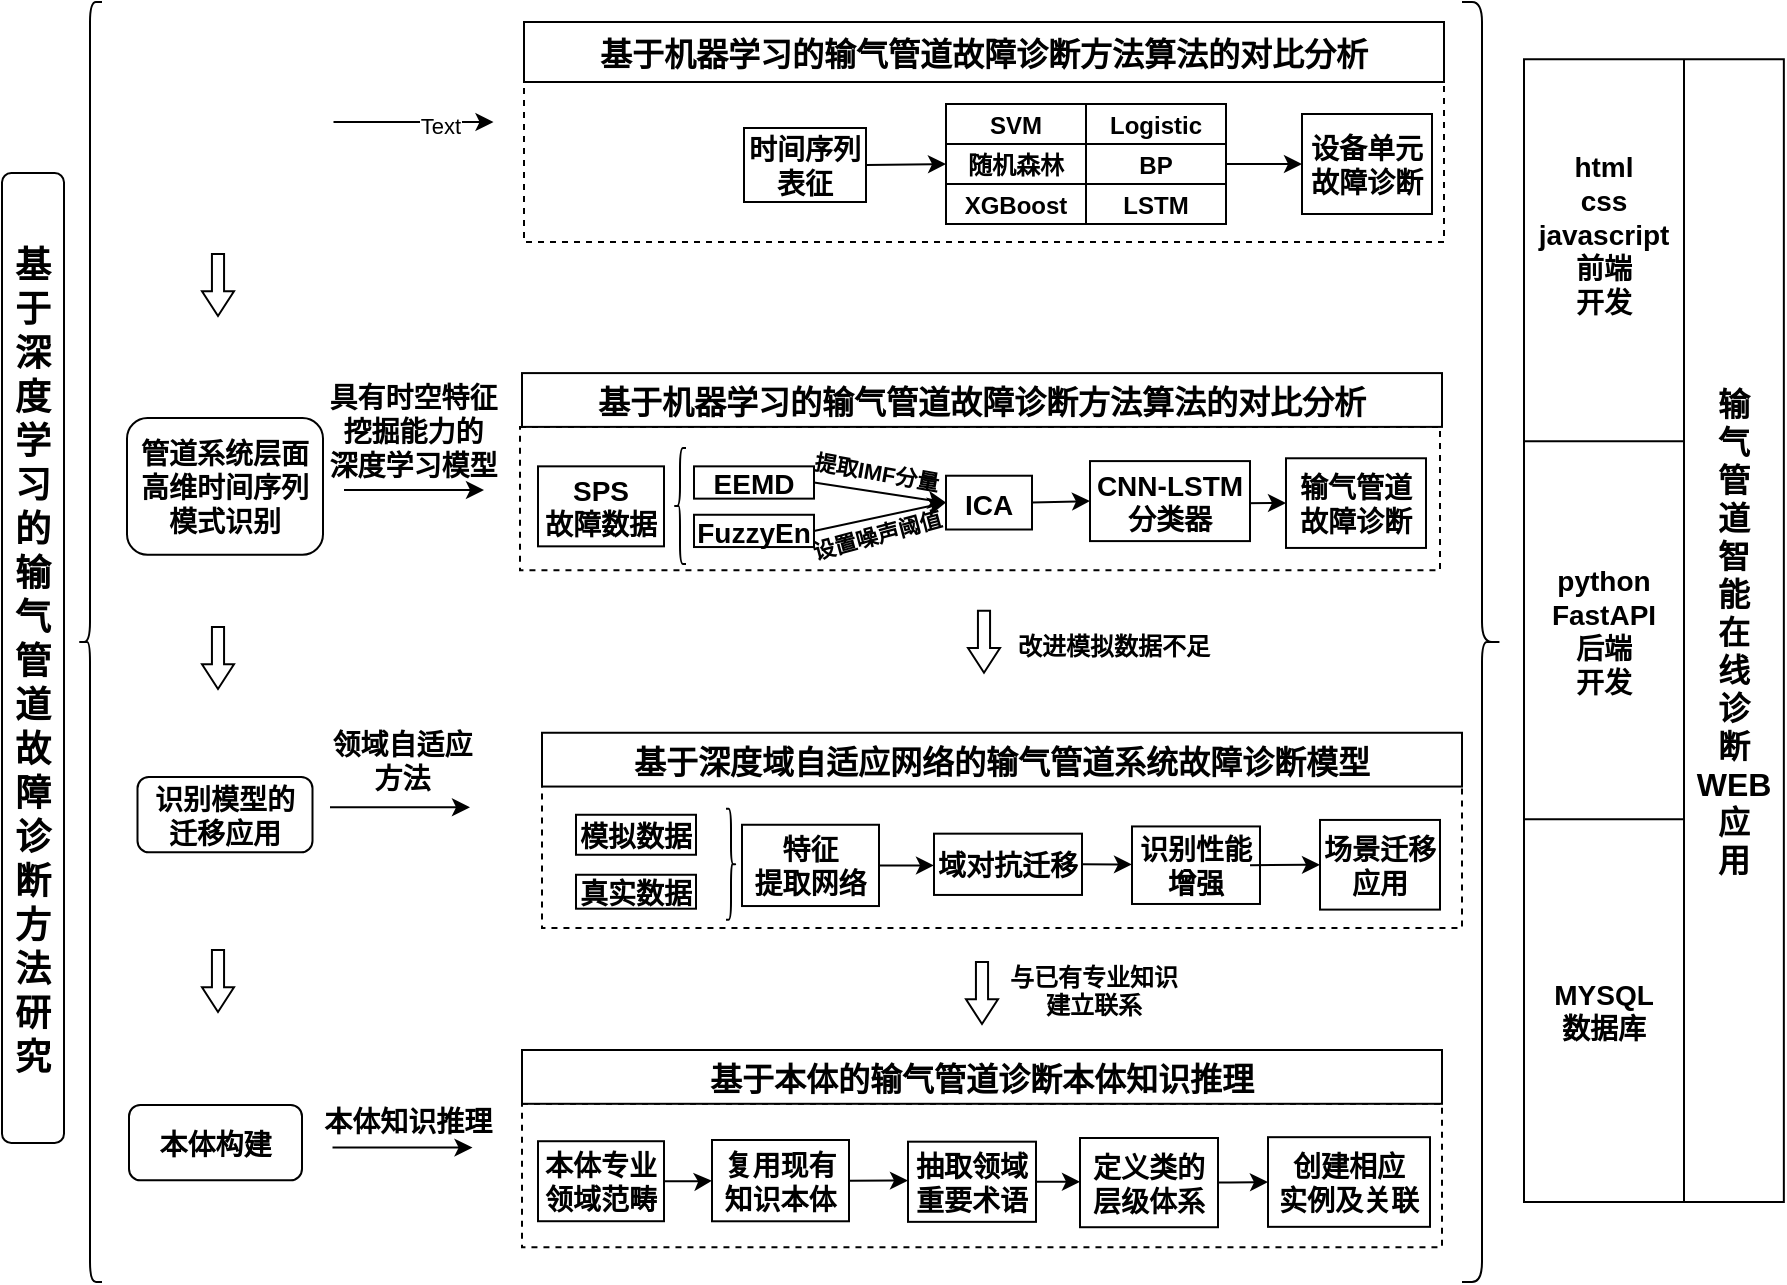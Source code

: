 <mxfile version="22.1.2" type="github">
  <diagram name="第 1 页" id="HYvwxCKRt6-kvIY1RSBt">
    <mxGraphModel dx="546" dy="1475" grid="1" gridSize="10" guides="1" tooltips="1" connect="1" arrows="1" fold="1" page="1" pageScale="1" pageWidth="827" pageHeight="1169" math="0" shadow="0">
      <root>
        <mxCell id="0" />
        <mxCell id="1" parent="0" />
        <mxCell id="2n91kEc1MEfVxPzDMiQJ-1" value="基&#xa;于&#xa;深&#xa;度&#xa;学&#xa;习&#xa;的&#xa;输&#xa;气&#xa;管&#xa;道&#xa;故&#xa;障&#xa;诊&#xa;断&#xa;方&#xa;法&#xa;研&#xa;究" style="rounded=1;glass=0;fontFamily=Helvetica;fontStyle=1;fontSize=18;" parent="1" vertex="1">
          <mxGeometry x="9" y="-974.5" width="31" height="485" as="geometry" />
        </mxCell>
        <mxCell id="2n91kEc1MEfVxPzDMiQJ-2" value="" style="shape=curlyBracket;rounded=1;labelPosition=left;verticalLabelPosition=middle;align=right;verticalAlign=middle;fontFamily=Helvetica;fontStyle=1;" parent="1" vertex="1">
          <mxGeometry x="47" y="-1060" width="12" height="640" as="geometry" />
        </mxCell>
        <mxCell id="2n91kEc1MEfVxPzDMiQJ-3" value="" style="group;fontFamily=Helvetica;fontStyle=1;" parent="1" vertex="1" connectable="0">
          <mxGeometry x="269" y="-874.448" width="460" height="111.828" as="geometry" />
        </mxCell>
        <mxCell id="2n91kEc1MEfVxPzDMiQJ-4" value="" style="rounded=0;dashed=1;fontFamily=Helvetica;fontStyle=1;" parent="2n91kEc1MEfVxPzDMiQJ-3" vertex="1">
          <mxGeometry x="-1" y="26.897" width="460" height="71.724" as="geometry" />
        </mxCell>
        <mxCell id="2n91kEc1MEfVxPzDMiQJ-5" value="基于机器学习的输气管道故障诊断方法算法的对比分析" style="rounded=0;fontFamily=Helvetica;fontStyle=1;fontSize=16;" parent="2n91kEc1MEfVxPzDMiQJ-3" vertex="1">
          <mxGeometry width="460" height="26.897" as="geometry" />
        </mxCell>
        <mxCell id="2n91kEc1MEfVxPzDMiQJ-6" value="EEMD" style="rounded=0;fontFamily=Helvetica;fontSize=14;fontStyle=1;" parent="2n91kEc1MEfVxPzDMiQJ-3" vertex="1">
          <mxGeometry x="86" y="46.621" width="60" height="16.138" as="geometry" />
        </mxCell>
        <mxCell id="2n91kEc1MEfVxPzDMiQJ-7" value="ICA" style="rounded=0;fontFamily=Helvetica;fontSize=14;fontStyle=1;" parent="2n91kEc1MEfVxPzDMiQJ-3" vertex="1">
          <mxGeometry x="212" y="51.31" width="43" height="26.897" as="geometry" />
        </mxCell>
        <mxCell id="2n91kEc1MEfVxPzDMiQJ-8" value="输气管道&#xa;故障诊断" style="rounded=0;fontFamily=Helvetica;fontSize=14;fontStyle=1;" parent="2n91kEc1MEfVxPzDMiQJ-3" vertex="1">
          <mxGeometry x="382" y="42.59" width="70" height="44.83" as="geometry" />
        </mxCell>
        <mxCell id="2n91kEc1MEfVxPzDMiQJ-9" value="" style="edgeStyle=orthogonalEdgeStyle;rounded=0;orthogonalLoop=1;jettySize=auto;exitX=1;exitY=0.5;exitDx=0;exitDy=0;fontFamily=Helvetica;fontStyle=1" parent="2n91kEc1MEfVxPzDMiQJ-3" target="2n91kEc1MEfVxPzDMiQJ-8" edge="1">
          <mxGeometry relative="1" as="geometry">
            <mxPoint x="338" y="64.552" as="sourcePoint" />
          </mxGeometry>
        </mxCell>
        <mxCell id="2n91kEc1MEfVxPzDMiQJ-10" value="" style="endArrow=classic;rounded=0;exitX=1;exitY=0.5;exitDx=0;exitDy=0;entryX=0;entryY=0.5;entryDx=0;entryDy=0;fontFamily=Helvetica;fontStyle=1" parent="2n91kEc1MEfVxPzDMiQJ-3" source="2n91kEc1MEfVxPzDMiQJ-6" target="2n91kEc1MEfVxPzDMiQJ-7" edge="1">
          <mxGeometry width="50" height="50" relative="1" as="geometry">
            <mxPoint x="195" y="71.724" as="sourcePoint" />
            <mxPoint x="245" y="26.897" as="targetPoint" />
          </mxGeometry>
        </mxCell>
        <mxCell id="2n91kEc1MEfVxPzDMiQJ-11" value="FuzzyEn" style="rounded=0;fontFamily=Helvetica;fontSize=14;fontStyle=1;" parent="2n91kEc1MEfVxPzDMiQJ-3" vertex="1">
          <mxGeometry x="86" y="70.828" width="60" height="16.138" as="geometry" />
        </mxCell>
        <mxCell id="2n91kEc1MEfVxPzDMiQJ-12" value="提取IMF分量" style="text;strokeColor=none;fillColor=none;align=center;verticalAlign=middle;rounded=0;rotation=10;fontFamily=Helvetica;fontStyle=1;fontSize=11;" parent="2n91kEc1MEfVxPzDMiQJ-3" vertex="1">
          <mxGeometry x="146" y="35.86" width="63" height="26.9" as="geometry" />
        </mxCell>
        <mxCell id="2n91kEc1MEfVxPzDMiQJ-13" value="" style="endArrow=classic;rounded=0;exitX=1;exitY=0.5;exitDx=0;exitDy=0;entryX=0;entryY=0.5;entryDx=0;entryDy=0;fontFamily=Helvetica;fontStyle=1" parent="2n91kEc1MEfVxPzDMiQJ-3" source="2n91kEc1MEfVxPzDMiQJ-11" target="2n91kEc1MEfVxPzDMiQJ-7" edge="1">
          <mxGeometry width="50" height="50" relative="1" as="geometry">
            <mxPoint x="155" y="125.517" as="sourcePoint" />
            <mxPoint x="205" y="62.759" as="targetPoint" />
          </mxGeometry>
        </mxCell>
        <mxCell id="2n91kEc1MEfVxPzDMiQJ-14" value="设置噪声阈值" style="text;strokeColor=none;fillColor=none;align=center;verticalAlign=middle;rounded=0;rotation=-15;fontFamily=Helvetica;fontStyle=1;fontSize=11;" parent="2n91kEc1MEfVxPzDMiQJ-3" vertex="1">
          <mxGeometry x="143.5" y="76.21" width="68" height="8.97" as="geometry" />
        </mxCell>
        <mxCell id="2n91kEc1MEfVxPzDMiQJ-16" value="CNN-LSTM&#xa;分类器" style="rounded=0;fontFamily=Helvetica;fontSize=14;fontStyle=1;" parent="2n91kEc1MEfVxPzDMiQJ-3" vertex="1">
          <mxGeometry x="284" y="44" width="80" height="40" as="geometry" />
        </mxCell>
        <mxCell id="2n91kEc1MEfVxPzDMiQJ-42" value="SPS&#xa;故障数据" style="rounded=0;fontFamily=Helvetica;fontSize=14;fontStyle=1;" parent="2n91kEc1MEfVxPzDMiQJ-3" vertex="1">
          <mxGeometry x="8" y="46.618" width="63" height="40" as="geometry" />
        </mxCell>
        <mxCell id="zsT4bbfBKMu0EkgSFM5R-4" value="" style="endArrow=classic;html=1;rounded=0;entryX=0;entryY=0.5;entryDx=0;entryDy=0;exitX=1;exitY=0.5;exitDx=0;exitDy=0;" edge="1" parent="2n91kEc1MEfVxPzDMiQJ-3" source="2n91kEc1MEfVxPzDMiQJ-7" target="2n91kEc1MEfVxPzDMiQJ-16">
          <mxGeometry width="50" height="50" relative="1" as="geometry">
            <mxPoint x="131" y="144.448" as="sourcePoint" />
            <mxPoint x="181" y="94.448" as="targetPoint" />
          </mxGeometry>
        </mxCell>
        <mxCell id="2n91kEc1MEfVxPzDMiQJ-20" value="" style="group;fontFamily=Helvetica;fontStyle=1;" parent="1" vertex="1" connectable="0">
          <mxGeometry x="279" y="-724.618" width="460" height="98.621" as="geometry" />
        </mxCell>
        <mxCell id="2n91kEc1MEfVxPzDMiQJ-21" value="" style="rounded=0;dashed=1;fontFamily=Helvetica;fontStyle=1;" parent="2n91kEc1MEfVxPzDMiQJ-20" vertex="1">
          <mxGeometry y="55.897" width="460" height="71.724" as="geometry" />
        </mxCell>
        <mxCell id="2n91kEc1MEfVxPzDMiQJ-22" value="基于深度域自适应网络的输气管道系统故障诊断模型" style="rounded=0;fontFamily=Helvetica;fontStyle=1;fontSize=16;" parent="2n91kEc1MEfVxPzDMiQJ-20" vertex="1">
          <mxGeometry y="30" width="460" height="26.897" as="geometry" />
        </mxCell>
        <mxCell id="2n91kEc1MEfVxPzDMiQJ-23" value="模拟数据" style="rounded=0;fontFamily=Helvetica;fontSize=14;fontStyle=1;" parent="2n91kEc1MEfVxPzDMiQJ-20" vertex="1">
          <mxGeometry x="17" y="71" width="60" height="20" as="geometry" />
        </mxCell>
        <mxCell id="2n91kEc1MEfVxPzDMiQJ-24" value="识别性能&#xa;增强" style="rounded=0;fontFamily=Helvetica;fontSize=14;fontStyle=1;" parent="2n91kEc1MEfVxPzDMiQJ-20" vertex="1">
          <mxGeometry x="295" y="76.84" width="64" height="38.77" as="geometry" />
        </mxCell>
        <mxCell id="2n91kEc1MEfVxPzDMiQJ-25" value="场景迁移&#xa;应用" style="rounded=0;fontFamily=Helvetica;fontSize=14;fontStyle=1;" parent="2n91kEc1MEfVxPzDMiQJ-20" vertex="1">
          <mxGeometry x="389" y="73.588" width="60" height="44.828" as="geometry" />
        </mxCell>
        <mxCell id="2n91kEc1MEfVxPzDMiQJ-26" value="" style="edgeStyle=orthogonalEdgeStyle;rounded=0;orthogonalLoop=1;jettySize=auto;exitX=1;exitY=0.5;exitDx=0;exitDy=0;fontFamily=Helvetica;entryX=0;entryY=0.5;entryDx=0;entryDy=0;fontStyle=1" parent="2n91kEc1MEfVxPzDMiQJ-20" source="2n91kEc1MEfVxPzDMiQJ-24" target="2n91kEc1MEfVxPzDMiQJ-25" edge="1">
          <mxGeometry relative="1" as="geometry">
            <mxPoint x="336" y="95.542" as="sourcePoint" />
            <mxPoint x="384" y="95.988" as="targetPoint" />
            <Array as="points">
              <mxPoint x="354" y="96" />
            </Array>
          </mxGeometry>
        </mxCell>
        <mxCell id="2n91kEc1MEfVxPzDMiQJ-27" value="真实数据" style="rounded=0;fontFamily=Helvetica;fontSize=14;fontStyle=1;" parent="2n91kEc1MEfVxPzDMiQJ-20" vertex="1">
          <mxGeometry x="17" y="101" width="60" height="16.97" as="geometry" />
        </mxCell>
        <mxCell id="2n91kEc1MEfVxPzDMiQJ-28" value="" style="edgeStyle=orthogonalEdgeStyle;rounded=0;orthogonalLoop=1;jettySize=auto;exitX=1;exitY=0.5;exitDx=0;exitDy=0;entryX=0;entryY=0.5;entryDx=0;entryDy=0;fontFamily=Helvetica;fontStyle=1" parent="2n91kEc1MEfVxPzDMiQJ-20" source="2n91kEc1MEfVxPzDMiQJ-29" target="2n91kEc1MEfVxPzDMiQJ-24" edge="1">
          <mxGeometry relative="1" as="geometry" />
        </mxCell>
        <mxCell id="2n91kEc1MEfVxPzDMiQJ-29" value="域对抗迁移" style="rounded=0;fontFamily=Helvetica;fontSize=14;fontStyle=1;" parent="2n91kEc1MEfVxPzDMiQJ-20" vertex="1">
          <mxGeometry x="196" y="80.45" width="74" height="30.64" as="geometry" />
        </mxCell>
        <mxCell id="2n91kEc1MEfVxPzDMiQJ-30" value="" style="edgeStyle=orthogonalEdgeStyle;rounded=0;orthogonalLoop=1;jettySize=auto;exitX=1;exitY=0.5;exitDx=0;exitDy=0;entryX=0;entryY=0.5;entryDx=0;entryDy=0;fontFamily=Helvetica;fontStyle=1" parent="2n91kEc1MEfVxPzDMiQJ-20" source="2n91kEc1MEfVxPzDMiQJ-31" target="2n91kEc1MEfVxPzDMiQJ-29" edge="1">
          <mxGeometry relative="1" as="geometry" />
        </mxCell>
        <mxCell id="2n91kEc1MEfVxPzDMiQJ-31" value="特征&#xa;提取网络" style="rounded=0;fontFamily=Helvetica;fontSize=14;fontStyle=1;" parent="2n91kEc1MEfVxPzDMiQJ-20" vertex="1">
          <mxGeometry x="100" y="76" width="68.5" height="40.64" as="geometry" />
        </mxCell>
        <mxCell id="2n91kEc1MEfVxPzDMiQJ-32" value="" style="shape=curlyBracket;rounded=1;flipH=1;labelPosition=right;verticalLabelPosition=middle;align=left;verticalAlign=middle;fontFamily=Helvetica;fontStyle=1;" parent="2n91kEc1MEfVxPzDMiQJ-20" vertex="1">
          <mxGeometry x="92" y="68.05" width="5" height="55.45" as="geometry" />
        </mxCell>
        <mxCell id="2n91kEc1MEfVxPzDMiQJ-34" value="管道系统层面&#xa;高维时间序列&#xa;模式识别" style="rounded=1;align=center;fontFamily=Helvetica;fontStyle=1;fontSize=14;" parent="1" vertex="1">
          <mxGeometry x="71.5" y="-852" width="98" height="68.4" as="geometry" />
        </mxCell>
        <mxCell id="2n91kEc1MEfVxPzDMiQJ-35" value="具有时空特征&#xa;挖掘能力的&#xa;深度学习模型" style="text;strokeColor=none;fillColor=none;align=center;verticalAlign=middle;rounded=0;fontFamily=Helvetica;fontSize=14;fontStyle=1;" parent="1" vertex="1">
          <mxGeometry x="164.25" y="-861.14" width="101" height="30" as="geometry" />
        </mxCell>
        <mxCell id="2n91kEc1MEfVxPzDMiQJ-36" value="" style="shape=singleArrow;direction=south;arrowWidth=0.379;arrowSize=0.4;noLabel=0;fontFamily=Helvetica;fontStyle=1;" parent="1" vertex="1">
          <mxGeometry x="492" y="-755.62" width="16" height="31" as="geometry" />
        </mxCell>
        <mxCell id="2n91kEc1MEfVxPzDMiQJ-37" value="" style="shape=singleArrow;direction=south;arrowWidth=0.379;arrowSize=0.4;noLabel=0;fontFamily=Helvetica;fontStyle=1;" parent="1" vertex="1">
          <mxGeometry x="491" y="-580" width="16" height="31" as="geometry" />
        </mxCell>
        <mxCell id="2n91kEc1MEfVxPzDMiQJ-39" value="" style="group;fontFamily=Helvetica;fontStyle=1;" parent="1" vertex="1" connectable="0">
          <mxGeometry x="270" y="-1050" width="460" height="110" as="geometry" />
        </mxCell>
        <mxCell id="2n91kEc1MEfVxPzDMiQJ-40" value="" style="rounded=0;dashed=1;fontFamily=Helvetica;fontStyle=1;" parent="2n91kEc1MEfVxPzDMiQJ-39" vertex="1">
          <mxGeometry y="30" width="460" height="80" as="geometry" />
        </mxCell>
        <mxCell id="2n91kEc1MEfVxPzDMiQJ-41" value="基于机器学习的输气管道故障诊断方法算法的对比分析" style="rounded=0;fontFamily=Helvetica;fontStyle=1;fontSize=16;" parent="2n91kEc1MEfVxPzDMiQJ-39" vertex="1">
          <mxGeometry width="460" height="30" as="geometry" />
        </mxCell>
        <mxCell id="2n91kEc1MEfVxPzDMiQJ-43" value="" style="shape=table;startSize=0;container=1;collapsible=0;childLayout=tableLayout;fontSize=14;fontFamily=Helvetica;fontStyle=1;" parent="2n91kEc1MEfVxPzDMiQJ-39" vertex="1">
          <mxGeometry x="211" y="41" width="140" height="60" as="geometry" />
        </mxCell>
        <mxCell id="2n91kEc1MEfVxPzDMiQJ-44" value="" style="shape=tableRow;horizontal=0;startSize=0;swimlaneHead=0;swimlaneBody=0;strokeColor=inherit;top=0;left=0;bottom=0;right=0;collapsible=0;dropTarget=0;fillColor=none;points=[[0,0.5],[1,0.5]];portConstraint=eastwest;fontSize=16;fontFamily=Helvetica;fontStyle=1;" parent="2n91kEc1MEfVxPzDMiQJ-43" vertex="1">
          <mxGeometry width="140" height="20" as="geometry" />
        </mxCell>
        <mxCell id="2n91kEc1MEfVxPzDMiQJ-45" value="SVM" style="shape=partialRectangle;connectable=0;strokeColor=inherit;overflow=hidden;fillColor=none;top=0;left=0;bottom=0;right=0;pointerEvents=1;fontSize=12;fontFamily=Helvetica;fontStyle=1;" parent="2n91kEc1MEfVxPzDMiQJ-44" vertex="1">
          <mxGeometry width="70" height="20" as="geometry">
            <mxRectangle width="70" height="20" as="alternateBounds" />
          </mxGeometry>
        </mxCell>
        <mxCell id="2n91kEc1MEfVxPzDMiQJ-46" value="Logistic" style="shape=partialRectangle;connectable=0;strokeColor=inherit;overflow=hidden;fillColor=none;top=0;left=0;bottom=0;right=0;pointerEvents=1;fontSize=12;fontFamily=Helvetica;fontStyle=1;" parent="2n91kEc1MEfVxPzDMiQJ-44" vertex="1">
          <mxGeometry x="70" width="70" height="20" as="geometry">
            <mxRectangle width="70" height="20" as="alternateBounds" />
          </mxGeometry>
        </mxCell>
        <mxCell id="2n91kEc1MEfVxPzDMiQJ-47" value="" style="shape=tableRow;horizontal=0;startSize=0;swimlaneHead=0;swimlaneBody=0;strokeColor=inherit;top=0;left=0;bottom=0;right=0;collapsible=0;dropTarget=0;fillColor=none;points=[[0,0.5],[1,0.5]];portConstraint=eastwest;fontSize=16;fontFamily=Helvetica;fontStyle=1;" parent="2n91kEc1MEfVxPzDMiQJ-43" vertex="1">
          <mxGeometry y="20" width="140" height="20" as="geometry" />
        </mxCell>
        <mxCell id="2n91kEc1MEfVxPzDMiQJ-48" value="随机森林" style="shape=partialRectangle;connectable=0;strokeColor=inherit;overflow=hidden;fillColor=none;top=0;left=0;bottom=0;right=0;pointerEvents=1;fontSize=12;fontFamily=Helvetica;fontStyle=1;" parent="2n91kEc1MEfVxPzDMiQJ-47" vertex="1">
          <mxGeometry width="70" height="20" as="geometry">
            <mxRectangle width="70" height="20" as="alternateBounds" />
          </mxGeometry>
        </mxCell>
        <mxCell id="2n91kEc1MEfVxPzDMiQJ-49" value="BP" style="shape=partialRectangle;connectable=0;strokeColor=inherit;overflow=hidden;fillColor=none;top=0;left=0;bottom=0;right=0;pointerEvents=1;fontSize=12;fontFamily=Helvetica;fontStyle=1;" parent="2n91kEc1MEfVxPzDMiQJ-47" vertex="1">
          <mxGeometry x="70" width="70" height="20" as="geometry">
            <mxRectangle width="70" height="20" as="alternateBounds" />
          </mxGeometry>
        </mxCell>
        <mxCell id="2n91kEc1MEfVxPzDMiQJ-50" value="" style="shape=tableRow;horizontal=0;startSize=0;swimlaneHead=0;swimlaneBody=0;strokeColor=inherit;top=0;left=0;bottom=0;right=0;collapsible=0;dropTarget=0;fillColor=none;points=[[0,0.5],[1,0.5]];portConstraint=eastwest;fontSize=16;fontFamily=Helvetica;fontStyle=1;" parent="2n91kEc1MEfVxPzDMiQJ-43" vertex="1">
          <mxGeometry y="40" width="140" height="20" as="geometry" />
        </mxCell>
        <mxCell id="2n91kEc1MEfVxPzDMiQJ-51" value="XGBoost" style="shape=partialRectangle;connectable=0;strokeColor=inherit;overflow=hidden;fillColor=none;top=0;left=0;bottom=0;right=0;pointerEvents=1;fontSize=12;fontFamily=Helvetica;fontStyle=1;" parent="2n91kEc1MEfVxPzDMiQJ-50" vertex="1">
          <mxGeometry width="70" height="20" as="geometry">
            <mxRectangle width="70" height="20" as="alternateBounds" />
          </mxGeometry>
        </mxCell>
        <mxCell id="2n91kEc1MEfVxPzDMiQJ-52" value="LSTM" style="shape=partialRectangle;connectable=0;strokeColor=inherit;overflow=hidden;fillColor=none;top=0;left=0;bottom=0;right=0;pointerEvents=1;fontSize=12;fontFamily=Helvetica;fontStyle=1;" parent="2n91kEc1MEfVxPzDMiQJ-50" vertex="1">
          <mxGeometry x="70" width="70" height="20" as="geometry">
            <mxRectangle width="70" height="20" as="alternateBounds" />
          </mxGeometry>
        </mxCell>
        <mxCell id="2n91kEc1MEfVxPzDMiQJ-53" value="设备单元&#xa;故障诊断" style="rounded=0;fontFamily=Helvetica;fontSize=14;fontStyle=1;" parent="2n91kEc1MEfVxPzDMiQJ-39" vertex="1">
          <mxGeometry x="389" y="46" width="65" height="50" as="geometry" />
        </mxCell>
        <mxCell id="2n91kEc1MEfVxPzDMiQJ-54" value="" style="edgeStyle=orthogonalEdgeStyle;rounded=0;orthogonalLoop=1;jettySize=auto;exitX=1;exitY=0.5;exitDx=0;exitDy=0;fontFamily=Helvetica;fontStyle=1" parent="2n91kEc1MEfVxPzDMiQJ-39" source="2n91kEc1MEfVxPzDMiQJ-47" target="2n91kEc1MEfVxPzDMiQJ-53" edge="1">
          <mxGeometry relative="1" as="geometry" />
        </mxCell>
        <mxCell id="2n91kEc1MEfVxPzDMiQJ-91" value="时间序列&#xa;表征" style="rounded=0;fontFamily=Helvetica;fontSize=14;fontStyle=1;" parent="2n91kEc1MEfVxPzDMiQJ-39" vertex="1">
          <mxGeometry x="110" y="53" width="61" height="37" as="geometry" />
        </mxCell>
        <mxCell id="2n91kEc1MEfVxPzDMiQJ-93" value="" style="endArrow=classic;rounded=0;exitX=1;exitY=0.5;exitDx=0;exitDy=0;entryX=0;entryY=0.5;entryDx=0;entryDy=0;fontFamily=Helvetica;fontStyle=1" parent="2n91kEc1MEfVxPzDMiQJ-39" source="2n91kEc1MEfVxPzDMiQJ-91" target="2n91kEc1MEfVxPzDMiQJ-47" edge="1">
          <mxGeometry width="50" height="50" relative="1" as="geometry">
            <mxPoint x="216" y="220" as="sourcePoint" />
            <mxPoint x="266" y="170" as="targetPoint" />
          </mxGeometry>
        </mxCell>
        <mxCell id="2n91kEc1MEfVxPzDMiQJ-56" value="" style="endArrow=classic;rounded=0;fontFamily=Helvetica;fontStyle=1" parent="1" edge="1">
          <mxGeometry width="50" height="50" relative="1" as="geometry">
            <mxPoint x="180" y="-816" as="sourcePoint" />
            <mxPoint x="250" y="-816" as="targetPoint" />
          </mxGeometry>
        </mxCell>
        <mxCell id="2n91kEc1MEfVxPzDMiQJ-57" value="识别模型的&#xa;迁移应用" style="rounded=1;fontFamily=Helvetica;fontStyle=1;fontSize=14;" parent="1" vertex="1">
          <mxGeometry x="76.75" y="-672.53" width="87.5" height="37.69" as="geometry" />
        </mxCell>
        <mxCell id="2n91kEc1MEfVxPzDMiQJ-58" value="" style="endArrow=classic;rounded=0;fontFamily=Helvetica;fontStyle=1" parent="1" edge="1">
          <mxGeometry width="50" height="50" relative="1" as="geometry">
            <mxPoint x="173" y="-657.34" as="sourcePoint" />
            <mxPoint x="243" y="-657.34" as="targetPoint" />
          </mxGeometry>
        </mxCell>
        <mxCell id="2n91kEc1MEfVxPzDMiQJ-59" value="" style="group;fontFamily=Helvetica;fontStyle=1;" parent="1" vertex="1" connectable="0">
          <mxGeometry x="269" y="-558.998" width="470" height="98.621" as="geometry" />
        </mxCell>
        <mxCell id="2n91kEc1MEfVxPzDMiQJ-60" value="" style="rounded=0;dashed=1;fontFamily=Helvetica;fontStyle=1;" parent="2n91kEc1MEfVxPzDMiQJ-59" vertex="1">
          <mxGeometry y="49.897" width="460" height="71.724" as="geometry" />
        </mxCell>
        <mxCell id="2n91kEc1MEfVxPzDMiQJ-61" value="基于本体的输气管道诊断本体知识推理" style="rounded=0;fontFamily=Helvetica;fontStyle=1;fontSize=16;" parent="2n91kEc1MEfVxPzDMiQJ-59" vertex="1">
          <mxGeometry y="23" width="460" height="26.897" as="geometry" />
        </mxCell>
        <mxCell id="2n91kEc1MEfVxPzDMiQJ-62" value="" style="edgeStyle=orthogonalEdgeStyle;rounded=0;orthogonalLoop=1;jettySize=auto;entryX=0;entryY=0.5;entryDx=0;entryDy=0;fontStyle=1;fontFamily=Helvetica;" parent="2n91kEc1MEfVxPzDMiQJ-59" source="2n91kEc1MEfVxPzDMiQJ-63" target="2n91kEc1MEfVxPzDMiQJ-70" edge="1">
          <mxGeometry relative="1" as="geometry" />
        </mxCell>
        <mxCell id="2n91kEc1MEfVxPzDMiQJ-63" value="本体专业&#xa;领域范畴" style="rounded=0;fontFamily=Helvetica;fontSize=14;fontStyle=1;" parent="2n91kEc1MEfVxPzDMiQJ-59" vertex="1">
          <mxGeometry x="8" y="68.61" width="63" height="40" as="geometry" />
        </mxCell>
        <mxCell id="2n91kEc1MEfVxPzDMiQJ-64" value="定义类的&#xa;层级体系" style="rounded=0;fontFamily=Helvetica;fontSize=14;fontStyle=1;" parent="2n91kEc1MEfVxPzDMiQJ-59" vertex="1">
          <mxGeometry x="279" y="67" width="69" height="44.61" as="geometry" />
        </mxCell>
        <mxCell id="2n91kEc1MEfVxPzDMiQJ-65" value="创建相应&#xa;实例及关联" style="rounded=0;fontFamily=Helvetica;fontSize=14;fontStyle=1;" parent="2n91kEc1MEfVxPzDMiQJ-59" vertex="1">
          <mxGeometry x="373" y="66.59" width="81" height="44.83" as="geometry" />
        </mxCell>
        <mxCell id="2n91kEc1MEfVxPzDMiQJ-66" value="" style="edgeStyle=orthogonalEdgeStyle;rounded=0;orthogonalLoop=1;jettySize=auto;exitX=1;exitY=0.5;exitDx=0;exitDy=0;fontFamily=Helvetica;entryX=0;entryY=0.5;entryDx=0;entryDy=0;fontStyle=1" parent="2n91kEc1MEfVxPzDMiQJ-59" source="2n91kEc1MEfVxPzDMiQJ-64" target="2n91kEc1MEfVxPzDMiQJ-65" edge="1">
          <mxGeometry relative="1" as="geometry">
            <mxPoint x="336" y="87.542" as="sourcePoint" />
            <mxPoint x="384" y="87.988" as="targetPoint" />
            <Array as="points">
              <mxPoint x="354" y="88" />
            </Array>
          </mxGeometry>
        </mxCell>
        <mxCell id="2n91kEc1MEfVxPzDMiQJ-67" value="" style="edgeStyle=orthogonalEdgeStyle;rounded=0;orthogonalLoop=1;jettySize=auto;exitX=1;exitY=0.5;exitDx=0;exitDy=0;entryX=0;entryY=0.5;entryDx=0;entryDy=0;fontFamily=Helvetica;fontStyle=1" parent="2n91kEc1MEfVxPzDMiQJ-59" source="2n91kEc1MEfVxPzDMiQJ-68" target="2n91kEc1MEfVxPzDMiQJ-64" edge="1">
          <mxGeometry relative="1" as="geometry" />
        </mxCell>
        <mxCell id="2n91kEc1MEfVxPzDMiQJ-68" value="抽取领域&#xa;重要术语" style="rounded=0;fontFamily=Helvetica;fontSize=14;fontStyle=1;" parent="2n91kEc1MEfVxPzDMiQJ-59" vertex="1">
          <mxGeometry x="193" y="68.84" width="64" height="40.09" as="geometry" />
        </mxCell>
        <mxCell id="2n91kEc1MEfVxPzDMiQJ-69" value="" style="edgeStyle=orthogonalEdgeStyle;rounded=0;orthogonalLoop=1;jettySize=auto;exitX=1;exitY=0.5;exitDx=0;exitDy=0;entryX=0;entryY=0.5;entryDx=0;entryDy=0;fontFamily=Helvetica;fontStyle=1" parent="2n91kEc1MEfVxPzDMiQJ-59" source="2n91kEc1MEfVxPzDMiQJ-70" target="2n91kEc1MEfVxPzDMiQJ-68" edge="1">
          <mxGeometry relative="1" as="geometry" />
        </mxCell>
        <mxCell id="2n91kEc1MEfVxPzDMiQJ-70" value="复用现有&#xa;知识本体" style="rounded=0;fontFamily=Helvetica;fontSize=14;fontStyle=1;" parent="2n91kEc1MEfVxPzDMiQJ-59" vertex="1">
          <mxGeometry x="95" y="68" width="68.5" height="40.64" as="geometry" />
        </mxCell>
        <mxCell id="2n91kEc1MEfVxPzDMiQJ-71" value="本体构建" style="rounded=1;fontFamily=Helvetica;fontStyle=1;fontSize=14;" parent="1" vertex="1">
          <mxGeometry x="72.5" y="-508.53" width="86.5" height="37.69" as="geometry" />
        </mxCell>
        <mxCell id="2n91kEc1MEfVxPzDMiQJ-72" value="" style="endArrow=classic;rounded=0;fontFamily=Helvetica;fontStyle=1" parent="1" edge="1">
          <mxGeometry width="50" height="50" relative="1" as="geometry">
            <mxPoint x="174.25" y="-487.19" as="sourcePoint" />
            <mxPoint x="244.25" y="-487.19" as="targetPoint" />
          </mxGeometry>
        </mxCell>
        <mxCell id="2n91kEc1MEfVxPzDMiQJ-74" value="" style="endArrow=classic;rounded=0;fontFamily=Helvetica;fontStyle=1" parent="1" edge="1">
          <mxGeometry width="50" height="50" relative="1" as="geometry">
            <mxPoint x="174.75" y="-1000" as="sourcePoint" />
            <mxPoint x="254.75" y="-1000" as="targetPoint" />
          </mxGeometry>
        </mxCell>
        <mxCell id="zsT4bbfBKMu0EkgSFM5R-1" value="Text" style="edgeLabel;html=1;align=center;verticalAlign=middle;resizable=0;points=[];" vertex="1" connectable="0" parent="2n91kEc1MEfVxPzDMiQJ-74">
          <mxGeometry x="0.311" y="-2" relative="1" as="geometry">
            <mxPoint as="offset" />
          </mxGeometry>
        </mxCell>
        <mxCell id="2n91kEc1MEfVxPzDMiQJ-75" value="领域自适应&#xa;方法" style="text;strokeColor=none;fillColor=none;align=center;verticalAlign=middle;rounded=0;fontFamily=Helvetica;fontSize=14;fontStyle=1;" parent="1" vertex="1">
          <mxGeometry x="164.25" y="-696" width="90" height="30" as="geometry" />
        </mxCell>
        <mxCell id="2n91kEc1MEfVxPzDMiQJ-76" value="" style="shape=singleArrow;direction=south;arrowWidth=0.379;arrowSize=0.4;noLabel=0;fontFamily=Helvetica;fontStyle=1;" parent="1" vertex="1">
          <mxGeometry x="109" y="-934" width="16" height="31" as="geometry" />
        </mxCell>
        <mxCell id="2n91kEc1MEfVxPzDMiQJ-77" value="" style="shape=singleArrow;direction=south;arrowWidth=0.379;arrowSize=0.4;noLabel=0;fontFamily=Helvetica;fontStyle=1;" parent="1" vertex="1">
          <mxGeometry x="109" y="-747.5" width="16" height="31" as="geometry" />
        </mxCell>
        <mxCell id="2n91kEc1MEfVxPzDMiQJ-78" value="" style="shape=singleArrow;direction=south;arrowWidth=0.379;arrowSize=0.4;noLabel=0;fontFamily=Helvetica;fontStyle=1;" parent="1" vertex="1">
          <mxGeometry x="109" y="-586" width="16" height="31" as="geometry" />
        </mxCell>
        <mxCell id="2n91kEc1MEfVxPzDMiQJ-79" value="本体知识推理" style="text;strokeColor=none;fillColor=none;align=center;verticalAlign=middle;rounded=0;fontFamily=Helvetica;fontSize=14;fontStyle=1;" parent="1" vertex="1">
          <mxGeometry x="164.25" y="-516" width="95.75" height="30" as="geometry" />
        </mxCell>
        <mxCell id="2n91kEc1MEfVxPzDMiQJ-80" value="" style="shape=curlyBracket;rounded=1;flipH=1;labelPosition=right;verticalLabelPosition=middle;align=left;verticalAlign=middle;fontFamily=Helvetica;fontStyle=1;" parent="1" vertex="1">
          <mxGeometry x="739" y="-1060" width="20" height="640" as="geometry" />
        </mxCell>
        <mxCell id="2n91kEc1MEfVxPzDMiQJ-81" value="" style="shape=table;startSize=0;container=1;collapsible=0;childLayout=tableLayout;fontSize=16;fontFamily=Helvetica;fontStyle=1;" parent="1" vertex="1">
          <mxGeometry x="770" y="-1031.38" width="129.926" height="571.38" as="geometry" />
        </mxCell>
        <mxCell id="2n91kEc1MEfVxPzDMiQJ-82" value="" style="shape=tableRow;horizontal=0;startSize=0;swimlaneHead=0;swimlaneBody=0;strokeColor=inherit;top=0;left=0;bottom=0;right=0;collapsible=0;dropTarget=0;fillColor=none;points=[[0,0.5],[1,0.5]];portConstraint=eastwest;fontSize=16;fontFamily=Helvetica;fontStyle=1;" parent="2n91kEc1MEfVxPzDMiQJ-81" vertex="1">
          <mxGeometry width="129.926" height="191" as="geometry" />
        </mxCell>
        <mxCell id="2n91kEc1MEfVxPzDMiQJ-83" value="html&#xa;css&#xa;javascript&#xa;前端&#xa;开发&#xa;" style="shape=partialRectangle;connectable=0;strokeColor=inherit;overflow=hidden;fillColor=none;top=0;left=0;bottom=0;right=0;pointerEvents=1;fontSize=14;fontFamily=Helvetica;fontStyle=1;" parent="2n91kEc1MEfVxPzDMiQJ-82" vertex="1">
          <mxGeometry width="80" height="191" as="geometry">
            <mxRectangle width="80" height="191" as="alternateBounds" />
          </mxGeometry>
        </mxCell>
        <mxCell id="2n91kEc1MEfVxPzDMiQJ-84" value="输&#xa;气&#xa;管&#xa;道&#xa;智&#xa;能&#xa;在&#xa;线&#xa;诊&#xa;断&#xa;WEB&#xa;应&#xa;用" style="shape=partialRectangle;connectable=0;strokeColor=inherit;overflow=hidden;fillColor=none;top=0;left=0;bottom=0;right=0;pointerEvents=1;fontSize=16;rowspan=3;colspan=1;fontFamily=Helvetica;fontStyle=1;" parent="2n91kEc1MEfVxPzDMiQJ-82" vertex="1">
          <mxGeometry x="80" width="50" height="571" as="geometry">
            <mxRectangle width="50" height="191" as="alternateBounds" />
          </mxGeometry>
        </mxCell>
        <mxCell id="2n91kEc1MEfVxPzDMiQJ-85" value="" style="shape=tableRow;horizontal=0;startSize=0;swimlaneHead=0;swimlaneBody=0;strokeColor=inherit;top=0;left=0;bottom=0;right=0;collapsible=0;dropTarget=0;fillColor=none;points=[[0,0.5],[1,0.5]];portConstraint=eastwest;fontSize=16;fontFamily=Helvetica;fontStyle=1;" parent="2n91kEc1MEfVxPzDMiQJ-81" vertex="1">
          <mxGeometry y="191" width="129.926" height="189" as="geometry" />
        </mxCell>
        <mxCell id="2n91kEc1MEfVxPzDMiQJ-86" value="python&#xa;FastAPI&#xa;后端&#xa;开发" style="shape=partialRectangle;connectable=0;strokeColor=inherit;overflow=hidden;fillColor=none;top=0;left=0;bottom=0;right=0;pointerEvents=1;fontSize=14;fontFamily=Helvetica;fontStyle=1;" parent="2n91kEc1MEfVxPzDMiQJ-85" vertex="1">
          <mxGeometry width="80" height="189" as="geometry">
            <mxRectangle width="80" height="189" as="alternateBounds" />
          </mxGeometry>
        </mxCell>
        <mxCell id="2n91kEc1MEfVxPzDMiQJ-87" value="" style="shape=partialRectangle;html=1;whiteSpace=wrap;connectable=0;strokeColor=inherit;overflow=hidden;fillColor=none;top=0;left=0;bottom=0;right=0;pointerEvents=1;fontSize=16;" parent="2n91kEc1MEfVxPzDMiQJ-85" vertex="1" visible="0">
          <mxGeometry x="80" width="50" height="189" as="geometry">
            <mxRectangle width="50" height="189" as="alternateBounds" />
          </mxGeometry>
        </mxCell>
        <mxCell id="2n91kEc1MEfVxPzDMiQJ-88" value="" style="shape=tableRow;horizontal=0;startSize=0;swimlaneHead=0;swimlaneBody=0;strokeColor=inherit;top=0;left=0;bottom=0;right=0;collapsible=0;dropTarget=0;fillColor=none;points=[[0,0.5],[1,0.5]];portConstraint=eastwest;fontSize=16;fontFamily=Helvetica;fontStyle=1;" parent="2n91kEc1MEfVxPzDMiQJ-81" vertex="1">
          <mxGeometry y="380" width="129.926" height="191" as="geometry" />
        </mxCell>
        <mxCell id="2n91kEc1MEfVxPzDMiQJ-89" value="MYSQL&#xa;数据库" style="shape=partialRectangle;connectable=0;strokeColor=inherit;overflow=hidden;fillColor=none;top=0;left=0;bottom=0;right=0;pointerEvents=1;fontSize=14;fontFamily=Helvetica;fontStyle=1;" parent="2n91kEc1MEfVxPzDMiQJ-88" vertex="1">
          <mxGeometry width="80" height="191" as="geometry">
            <mxRectangle width="80" height="191" as="alternateBounds" />
          </mxGeometry>
        </mxCell>
        <mxCell id="2n91kEc1MEfVxPzDMiQJ-90" value="" style="shape=partialRectangle;html=1;whiteSpace=wrap;connectable=0;strokeColor=inherit;overflow=hidden;fillColor=none;top=0;left=0;bottom=0;right=0;pointerEvents=1;fontSize=16;" parent="2n91kEc1MEfVxPzDMiQJ-88" vertex="1" visible="0">
          <mxGeometry x="80" width="50" height="191" as="geometry">
            <mxRectangle width="50" height="191" as="alternateBounds" />
          </mxGeometry>
        </mxCell>
        <mxCell id="2n91kEc1MEfVxPzDMiQJ-95" value="改进模拟数据不足" style="text;strokeColor=none;fillColor=none;align=center;verticalAlign=middle;rounded=0;fontStyle=1;fontFamily=Helvetica;" parent="1" vertex="1">
          <mxGeometry x="520" y="-753.62" width="90" height="30" as="geometry" />
        </mxCell>
        <mxCell id="2n91kEc1MEfVxPzDMiQJ-96" value="与已有专业知识&#xa;建立联系" style="text;strokeColor=none;fillColor=none;align=center;verticalAlign=middle;rounded=0;fontStyle=1;fontFamily=Helvetica;" parent="1" vertex="1">
          <mxGeometry x="510" y="-581" width="90" height="30" as="geometry" />
        </mxCell>
        <mxCell id="zsT4bbfBKMu0EkgSFM5R-5" value="" style="shape=curlyBracket;whiteSpace=wrap;html=1;rounded=1;labelPosition=left;verticalLabelPosition=middle;align=right;verticalAlign=middle;" vertex="1" parent="1">
          <mxGeometry x="345" y="-837" width="6" height="58" as="geometry" />
        </mxCell>
      </root>
    </mxGraphModel>
  </diagram>
</mxfile>
